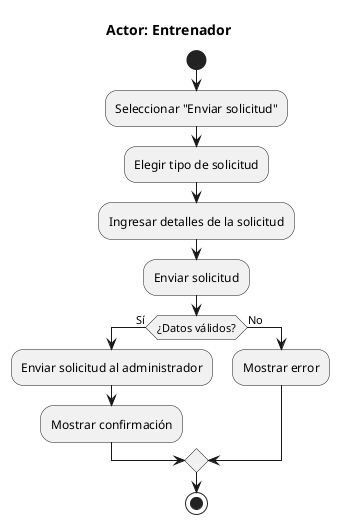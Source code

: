 @startuml
title Actor: Entrenador
start
:Seleccionar "Enviar solicitud";
:Elegir tipo de solicitud;
:Ingresar detalles de la solicitud;
:Enviar solicitud;
if (¿Datos válidos?) then (Sí)
  :Enviar solicitud al administrador;
  :Mostrar confirmación;
else (No)
  :Mostrar error;
endif
stop
@enduml